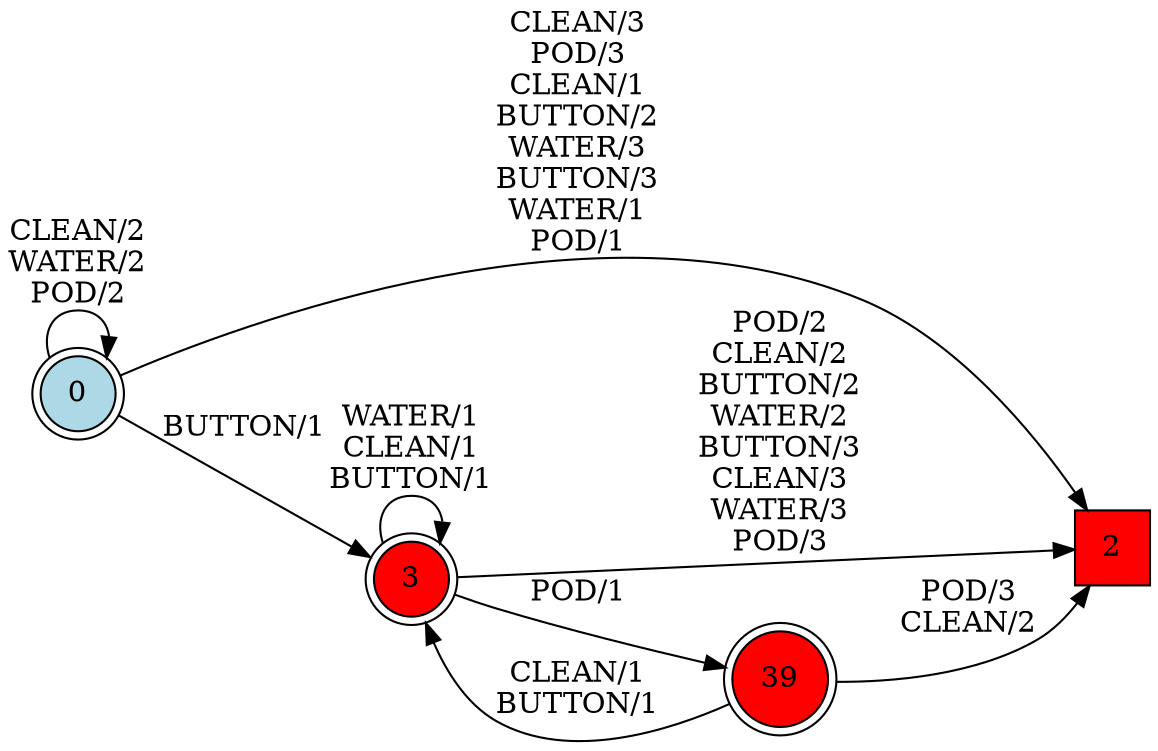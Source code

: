 digraph G {
  rankdir=LR;
  node [shape=circle, style=filled, fillcolor=white];
  "0" [isInitial=True, fillcolor=lightblue, shape=doublecircle];
  "2" [fillcolor=red, shape=square];
  "3" [fillcolor=red, shape=doublecircle];
  "39" [fillcolor=red, shape=doublecircle];
  "0" -> "3" [label="BUTTON/1"];
  "0" -> "2" [label="CLEAN/3\nPOD/3\nCLEAN/1\nBUTTON/2\nWATER/3\nBUTTON/3\nWATER/1\nPOD/1"];
  "0" -> "0" [label="CLEAN/2\nWATER/2\nPOD/2"];
  "3" -> "39" [label="POD/1"];
  "3" -> "2" [label="POD/2\nCLEAN/2\nBUTTON/2\nWATER/2\nBUTTON/3\nCLEAN/3\nWATER/3\nPOD/3"];
  "3" -> "3" [label="WATER/1\nCLEAN/1\nBUTTON/1"];
  "39" -> "2" [label="POD/3\nCLEAN/2"];
  "39" -> "3" [label="CLEAN/1\nBUTTON/1"];
}